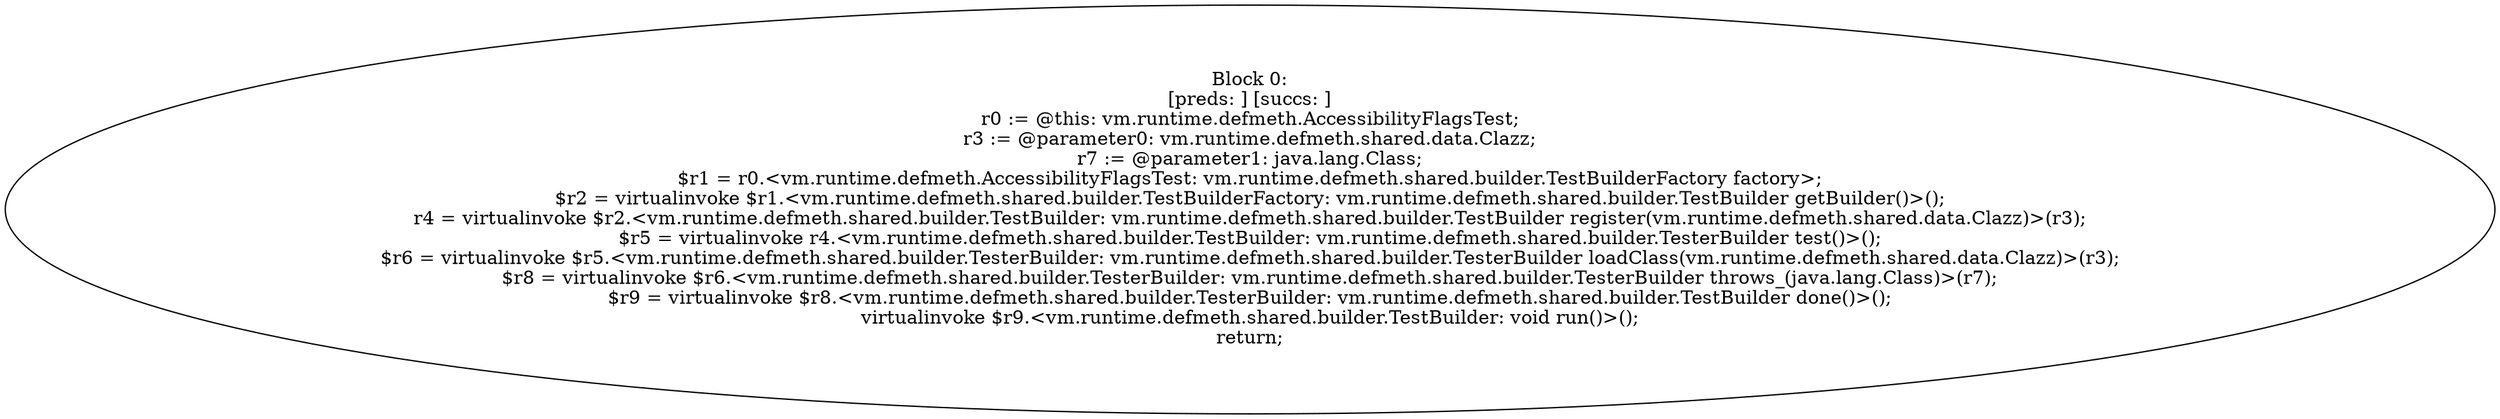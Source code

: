digraph "unitGraph" {
    "Block 0:
[preds: ] [succs: ]
r0 := @this: vm.runtime.defmeth.AccessibilityFlagsTest;
r3 := @parameter0: vm.runtime.defmeth.shared.data.Clazz;
r7 := @parameter1: java.lang.Class;
$r1 = r0.<vm.runtime.defmeth.AccessibilityFlagsTest: vm.runtime.defmeth.shared.builder.TestBuilderFactory factory>;
$r2 = virtualinvoke $r1.<vm.runtime.defmeth.shared.builder.TestBuilderFactory: vm.runtime.defmeth.shared.builder.TestBuilder getBuilder()>();
r4 = virtualinvoke $r2.<vm.runtime.defmeth.shared.builder.TestBuilder: vm.runtime.defmeth.shared.builder.TestBuilder register(vm.runtime.defmeth.shared.data.Clazz)>(r3);
$r5 = virtualinvoke r4.<vm.runtime.defmeth.shared.builder.TestBuilder: vm.runtime.defmeth.shared.builder.TesterBuilder test()>();
$r6 = virtualinvoke $r5.<vm.runtime.defmeth.shared.builder.TesterBuilder: vm.runtime.defmeth.shared.builder.TesterBuilder loadClass(vm.runtime.defmeth.shared.data.Clazz)>(r3);
$r8 = virtualinvoke $r6.<vm.runtime.defmeth.shared.builder.TesterBuilder: vm.runtime.defmeth.shared.builder.TesterBuilder throws_(java.lang.Class)>(r7);
$r9 = virtualinvoke $r8.<vm.runtime.defmeth.shared.builder.TesterBuilder: vm.runtime.defmeth.shared.builder.TestBuilder done()>();
virtualinvoke $r9.<vm.runtime.defmeth.shared.builder.TestBuilder: void run()>();
return;
"
}
